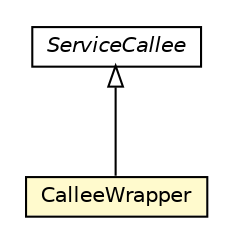 #!/usr/local/bin/dot
#
# Class diagram 
# Generated by UMLGraph version R5_6-24-gf6e263 (http://www.umlgraph.org/)
#

digraph G {
	edge [fontname="Helvetica",fontsize=10,labelfontname="Helvetica",labelfontsize=10];
	node [fontname="Helvetica",fontsize=10,shape=plaintext];
	nodesep=0.25;
	ranksep=0.5;
	// org.universAAL.ri.rest.manager.wrappers.CalleeWrapper
	c12587 [label=<<table title="org.universAAL.ri.rest.manager.wrappers.CalleeWrapper" border="0" cellborder="1" cellspacing="0" cellpadding="2" port="p" bgcolor="lemonChiffon" href="./CalleeWrapper.html">
		<tr><td><table border="0" cellspacing="0" cellpadding="1">
<tr><td align="center" balign="center"> CalleeWrapper </td></tr>
		</table></td></tr>
		</table>>, URL="./CalleeWrapper.html", fontname="Helvetica", fontcolor="black", fontsize=10.0];
	//org.universAAL.ri.rest.manager.wrappers.CalleeWrapper extends org.universAAL.middleware.service.ServiceCallee
	c12596:p -> c12587:p [dir=back,arrowtail=empty];
	// org.universAAL.middleware.service.ServiceCallee
	c12596 [label=<<table title="org.universAAL.middleware.service.ServiceCallee" border="0" cellborder="1" cellspacing="0" cellpadding="2" port="p" href="http://java.sun.com/j2se/1.4.2/docs/api/org/universAAL/middleware/service/ServiceCallee.html">
		<tr><td><table border="0" cellspacing="0" cellpadding="1">
<tr><td align="center" balign="center"><font face="Helvetica-Oblique"> ServiceCallee </font></td></tr>
		</table></td></tr>
		</table>>, URL="http://java.sun.com/j2se/1.4.2/docs/api/org/universAAL/middleware/service/ServiceCallee.html", fontname="Helvetica", fontcolor="black", fontsize=10.0];
}

